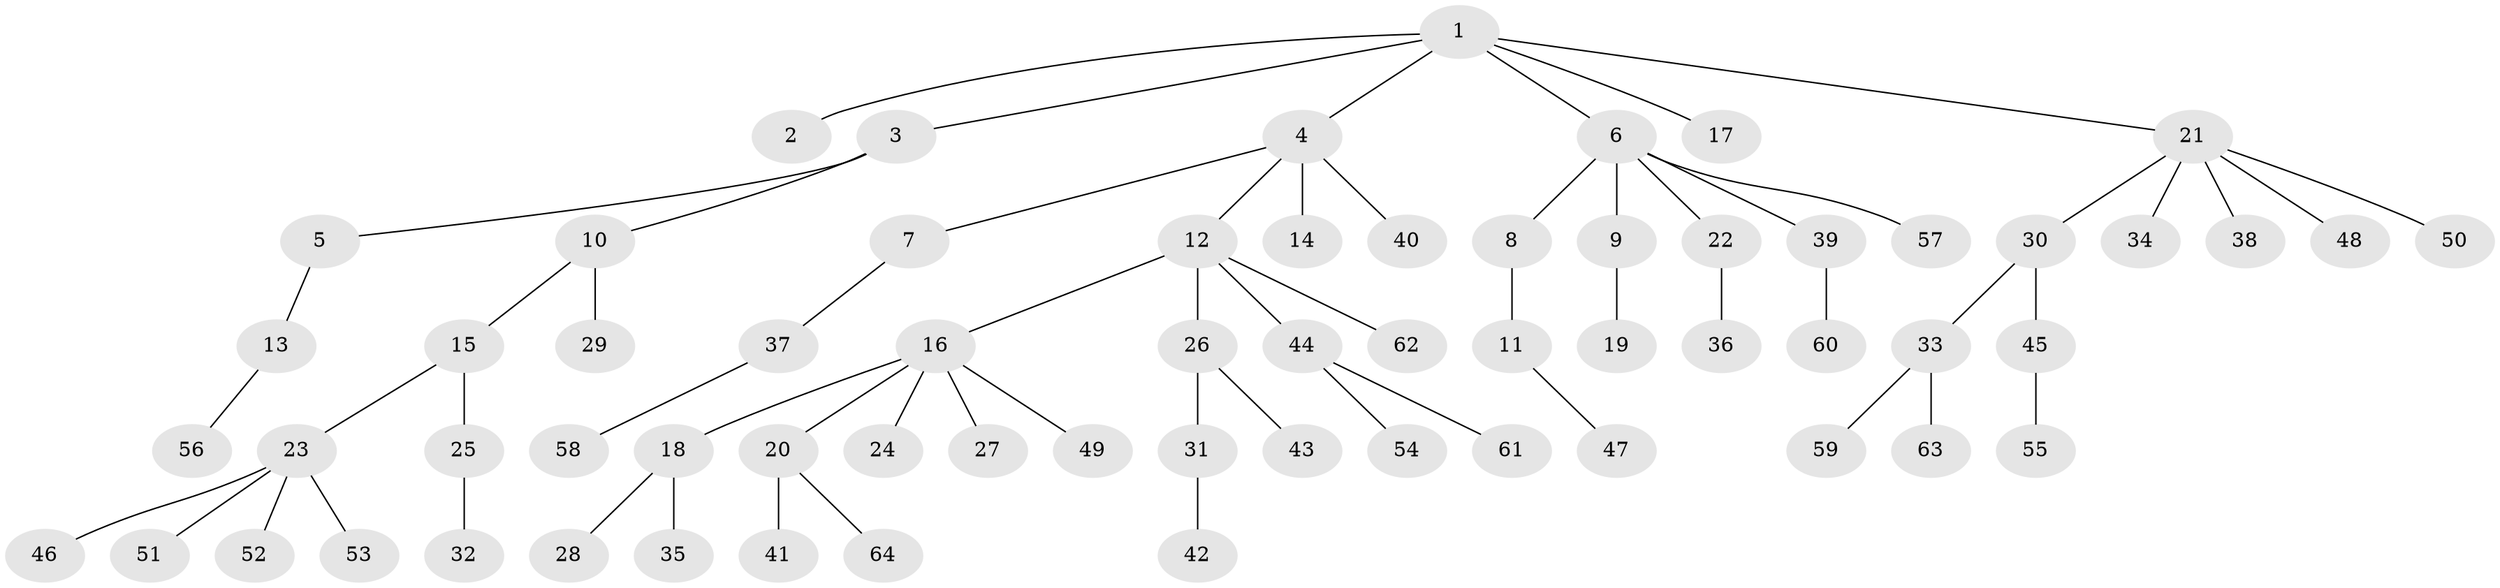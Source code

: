 // coarse degree distribution, {9: 0.044444444444444446, 1: 0.6, 3: 0.06666666666666667, 2: 0.2222222222222222, 5: 0.044444444444444446, 4: 0.022222222222222223}
// Generated by graph-tools (version 1.1) at 2025/24/03/03/25 07:24:07]
// undirected, 64 vertices, 63 edges
graph export_dot {
graph [start="1"]
  node [color=gray90,style=filled];
  1;
  2;
  3;
  4;
  5;
  6;
  7;
  8;
  9;
  10;
  11;
  12;
  13;
  14;
  15;
  16;
  17;
  18;
  19;
  20;
  21;
  22;
  23;
  24;
  25;
  26;
  27;
  28;
  29;
  30;
  31;
  32;
  33;
  34;
  35;
  36;
  37;
  38;
  39;
  40;
  41;
  42;
  43;
  44;
  45;
  46;
  47;
  48;
  49;
  50;
  51;
  52;
  53;
  54;
  55;
  56;
  57;
  58;
  59;
  60;
  61;
  62;
  63;
  64;
  1 -- 2;
  1 -- 3;
  1 -- 4;
  1 -- 6;
  1 -- 17;
  1 -- 21;
  3 -- 5;
  3 -- 10;
  4 -- 7;
  4 -- 12;
  4 -- 14;
  4 -- 40;
  5 -- 13;
  6 -- 8;
  6 -- 9;
  6 -- 22;
  6 -- 39;
  6 -- 57;
  7 -- 37;
  8 -- 11;
  9 -- 19;
  10 -- 15;
  10 -- 29;
  11 -- 47;
  12 -- 16;
  12 -- 26;
  12 -- 44;
  12 -- 62;
  13 -- 56;
  15 -- 23;
  15 -- 25;
  16 -- 18;
  16 -- 20;
  16 -- 24;
  16 -- 27;
  16 -- 49;
  18 -- 28;
  18 -- 35;
  20 -- 41;
  20 -- 64;
  21 -- 30;
  21 -- 34;
  21 -- 38;
  21 -- 48;
  21 -- 50;
  22 -- 36;
  23 -- 46;
  23 -- 51;
  23 -- 52;
  23 -- 53;
  25 -- 32;
  26 -- 31;
  26 -- 43;
  30 -- 33;
  30 -- 45;
  31 -- 42;
  33 -- 59;
  33 -- 63;
  37 -- 58;
  39 -- 60;
  44 -- 54;
  44 -- 61;
  45 -- 55;
}
